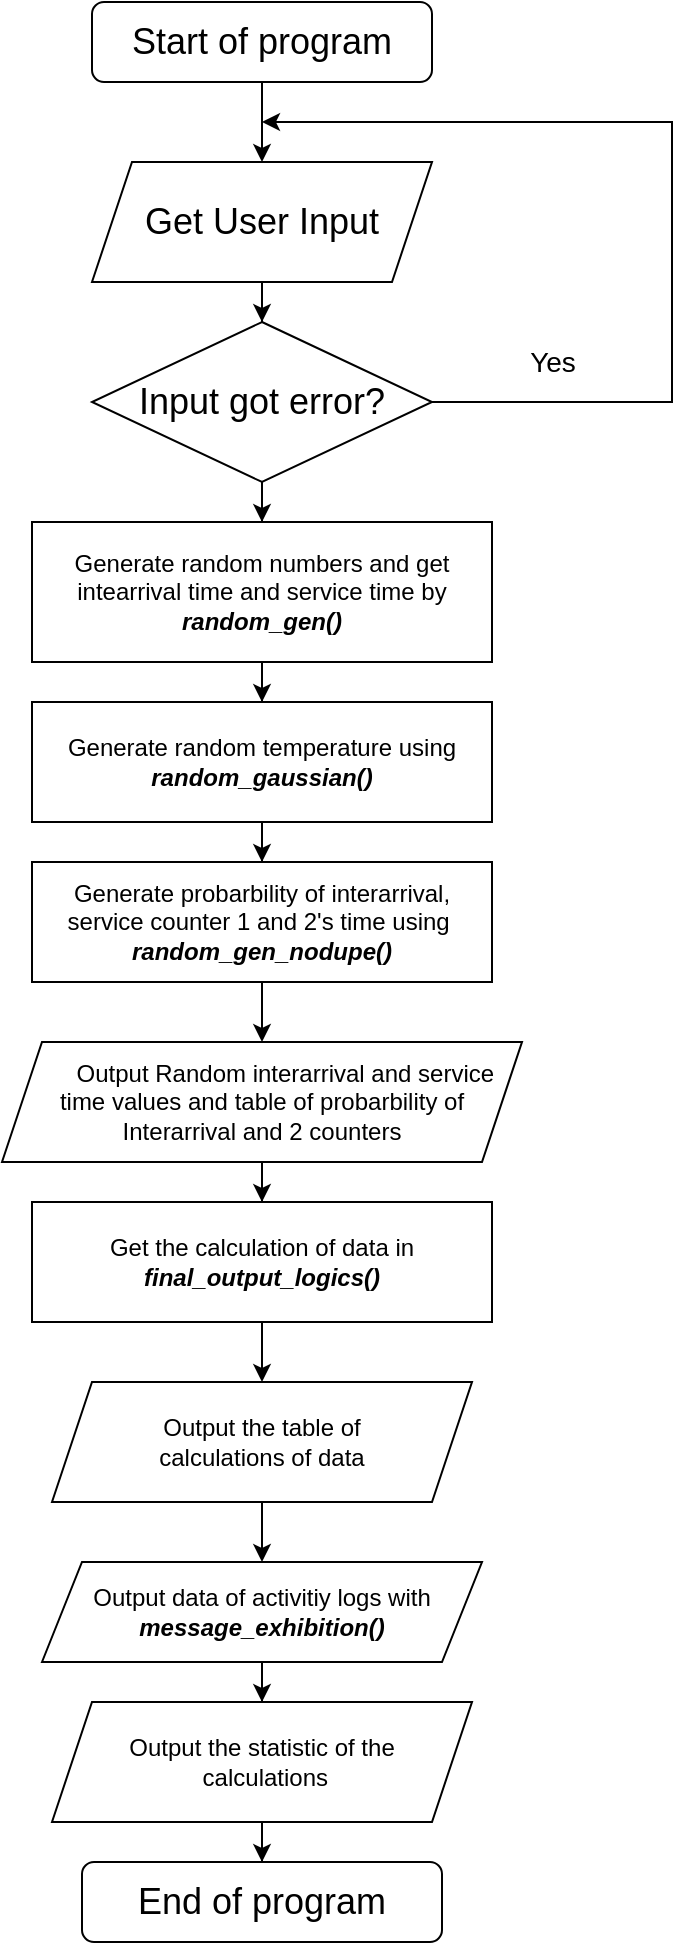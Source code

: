<mxfile version="14.4.2" type="device"><diagram id="kDX5FN5YqILEpi5iZeKI" name="Page-1"><mxGraphModel dx="1422" dy="762" grid="1" gridSize="10" guides="1" tooltips="1" connect="1" arrows="1" fold="1" page="1" pageScale="1" pageWidth="850" pageHeight="1100" math="0" shadow="0"><root><mxCell id="0"/><mxCell id="1" parent="0"/><mxCell id="Hpf5F_5olPXEGhiLrp3l-1" value="&lt;font style=&quot;font-size: 18px&quot;&gt;Start of program&lt;/font&gt;" style="rounded=1;whiteSpace=wrap;html=1;" vertex="1" parent="1"><mxGeometry x="340" y="60" width="170" height="40" as="geometry"/></mxCell><mxCell id="Hpf5F_5olPXEGhiLrp3l-2" value="" style="endArrow=classic;html=1;exitX=0.5;exitY=1;exitDx=0;exitDy=0;entryX=0.5;entryY=0;entryDx=0;entryDy=0;" edge="1" parent="1" source="Hpf5F_5olPXEGhiLrp3l-1" target="Hpf5F_5olPXEGhiLrp3l-3"><mxGeometry width="50" height="50" relative="1" as="geometry"><mxPoint x="400" y="160" as="sourcePoint"/><mxPoint x="425" y="140" as="targetPoint"/></mxGeometry></mxCell><mxCell id="Hpf5F_5olPXEGhiLrp3l-8" style="edgeStyle=orthogonalEdgeStyle;rounded=0;orthogonalLoop=1;jettySize=auto;html=1;" edge="1" parent="1" source="Hpf5F_5olPXEGhiLrp3l-3" target="Hpf5F_5olPXEGhiLrp3l-4"><mxGeometry relative="1" as="geometry"/></mxCell><mxCell id="Hpf5F_5olPXEGhiLrp3l-3" value="&lt;span style=&quot;font-size: 18px&quot;&gt;Get User Input&lt;/span&gt;" style="shape=parallelogram;perimeter=parallelogramPerimeter;whiteSpace=wrap;html=1;fixedSize=1;" vertex="1" parent="1"><mxGeometry x="340" y="140" width="170" height="60" as="geometry"/></mxCell><mxCell id="Hpf5F_5olPXEGhiLrp3l-6" style="edgeStyle=orthogonalEdgeStyle;rounded=0;orthogonalLoop=1;jettySize=auto;html=1;exitX=1;exitY=0.5;exitDx=0;exitDy=0;" edge="1" parent="1" source="Hpf5F_5olPXEGhiLrp3l-4"><mxGeometry relative="1" as="geometry"><mxPoint x="425" y="120" as="targetPoint"/><mxPoint x="520" y="260" as="sourcePoint"/><Array as="points"><mxPoint x="630" y="260"/><mxPoint x="630" y="120"/></Array></mxGeometry></mxCell><mxCell id="Hpf5F_5olPXEGhiLrp3l-10" style="edgeStyle=orthogonalEdgeStyle;rounded=0;orthogonalLoop=1;jettySize=auto;html=1;entryX=0.5;entryY=0;entryDx=0;entryDy=0;" edge="1" parent="1" source="Hpf5F_5olPXEGhiLrp3l-4" target="Hpf5F_5olPXEGhiLrp3l-9"><mxGeometry relative="1" as="geometry"/></mxCell><mxCell id="Hpf5F_5olPXEGhiLrp3l-4" value="&lt;font style=&quot;font-size: 18px&quot;&gt;Input got error?&lt;/font&gt;" style="rhombus;whiteSpace=wrap;html=1;" vertex="1" parent="1"><mxGeometry x="340" y="220" width="170" height="80" as="geometry"/></mxCell><mxCell id="Hpf5F_5olPXEGhiLrp3l-7" value="&lt;font style=&quot;font-size: 14px&quot;&gt;Yes&lt;/font&gt;" style="text;html=1;align=center;verticalAlign=middle;resizable=0;points=[];autosize=1;" vertex="1" parent="1"><mxGeometry x="550" y="230" width="40" height="20" as="geometry"/></mxCell><mxCell id="Hpf5F_5olPXEGhiLrp3l-12" style="edgeStyle=orthogonalEdgeStyle;rounded=0;orthogonalLoop=1;jettySize=auto;html=1;entryX=0.5;entryY=0;entryDx=0;entryDy=0;" edge="1" parent="1" source="Hpf5F_5olPXEGhiLrp3l-9" target="Hpf5F_5olPXEGhiLrp3l-11"><mxGeometry relative="1" as="geometry"/></mxCell><mxCell id="Hpf5F_5olPXEGhiLrp3l-9" value="&lt;font style=&quot;font-size: 12px&quot;&gt;Generate random numbers and get intearrival time and service time by &lt;b&gt;&lt;i&gt;random_gen()&lt;/i&gt;&lt;/b&gt;&lt;/font&gt;" style="rounded=0;whiteSpace=wrap;html=1;" vertex="1" parent="1"><mxGeometry x="310" y="320" width="230" height="70" as="geometry"/></mxCell><mxCell id="Hpf5F_5olPXEGhiLrp3l-14" style="edgeStyle=orthogonalEdgeStyle;rounded=0;orthogonalLoop=1;jettySize=auto;html=1;entryX=0.5;entryY=0;entryDx=0;entryDy=0;" edge="1" parent="1" source="Hpf5F_5olPXEGhiLrp3l-11" target="Hpf5F_5olPXEGhiLrp3l-13"><mxGeometry relative="1" as="geometry"/></mxCell><mxCell id="Hpf5F_5olPXEGhiLrp3l-11" value="Generate random temperature using &lt;b&gt;&lt;i&gt;random_gaussian()&lt;/i&gt;&lt;/b&gt;" style="rounded=0;whiteSpace=wrap;html=1;" vertex="1" parent="1"><mxGeometry x="310" y="410" width="230" height="60" as="geometry"/></mxCell><mxCell id="Hpf5F_5olPXEGhiLrp3l-16" style="edgeStyle=orthogonalEdgeStyle;rounded=0;orthogonalLoop=1;jettySize=auto;html=1;" edge="1" parent="1" source="Hpf5F_5olPXEGhiLrp3l-13"><mxGeometry relative="1" as="geometry"><mxPoint x="425" y="580" as="targetPoint"/></mxGeometry></mxCell><mxCell id="Hpf5F_5olPXEGhiLrp3l-13" value="Generate probarbility of interarrival, service counter 1 and 2's time using&amp;nbsp; &lt;b&gt;&lt;i&gt;random_gen_nodupe()&lt;/i&gt;&lt;/b&gt;" style="rounded=0;whiteSpace=wrap;html=1;" vertex="1" parent="1"><mxGeometry x="310" y="490" width="230" height="60" as="geometry"/></mxCell><mxCell id="Hpf5F_5olPXEGhiLrp3l-18" style="edgeStyle=orthogonalEdgeStyle;rounded=0;orthogonalLoop=1;jettySize=auto;html=1;entryX=0.5;entryY=0;entryDx=0;entryDy=0;" edge="1" parent="1" source="Hpf5F_5olPXEGhiLrp3l-15" target="Hpf5F_5olPXEGhiLrp3l-17"><mxGeometry relative="1" as="geometry"/></mxCell><mxCell id="Hpf5F_5olPXEGhiLrp3l-15" value="&amp;nbsp; &amp;nbsp; &amp;nbsp; &amp;nbsp;Output Random interarrival and service time values and table of probarbility of Interarrival and 2 counters" style="shape=parallelogram;perimeter=parallelogramPerimeter;whiteSpace=wrap;html=1;fixedSize=1;" vertex="1" parent="1"><mxGeometry x="295" y="580" width="260" height="60" as="geometry"/></mxCell><mxCell id="Hpf5F_5olPXEGhiLrp3l-21" style="edgeStyle=orthogonalEdgeStyle;rounded=0;orthogonalLoop=1;jettySize=auto;html=1;entryX=0.5;entryY=0;entryDx=0;entryDy=0;" edge="1" parent="1" source="Hpf5F_5olPXEGhiLrp3l-17" target="Hpf5F_5olPXEGhiLrp3l-20"><mxGeometry relative="1" as="geometry"/></mxCell><mxCell id="Hpf5F_5olPXEGhiLrp3l-17" value="Get the calculation of data in &lt;i&gt;&lt;b&gt;final_output_logics()&lt;/b&gt;&lt;/i&gt;" style="rounded=0;whiteSpace=wrap;html=1;" vertex="1" parent="1"><mxGeometry x="310" y="660" width="230" height="60" as="geometry"/></mxCell><mxCell id="Hpf5F_5olPXEGhiLrp3l-24" style="edgeStyle=orthogonalEdgeStyle;rounded=0;orthogonalLoop=1;jettySize=auto;html=1;entryX=0.5;entryY=0;entryDx=0;entryDy=0;" edge="1" parent="1" source="Hpf5F_5olPXEGhiLrp3l-20" target="Hpf5F_5olPXEGhiLrp3l-23"><mxGeometry relative="1" as="geometry"/></mxCell><mxCell id="Hpf5F_5olPXEGhiLrp3l-20" value="Output the table of &lt;br&gt;calculations of data" style="shape=parallelogram;perimeter=parallelogramPerimeter;whiteSpace=wrap;html=1;fixedSize=1;" vertex="1" parent="1"><mxGeometry x="320" y="750" width="210" height="60" as="geometry"/></mxCell><mxCell id="Hpf5F_5olPXEGhiLrp3l-26" style="edgeStyle=orthogonalEdgeStyle;rounded=0;orthogonalLoop=1;jettySize=auto;html=1;entryX=0.5;entryY=0;entryDx=0;entryDy=0;" edge="1" parent="1" source="Hpf5F_5olPXEGhiLrp3l-23" target="Hpf5F_5olPXEGhiLrp3l-25"><mxGeometry relative="1" as="geometry"/></mxCell><mxCell id="Hpf5F_5olPXEGhiLrp3l-23" value="Output data of activitiy logs with&lt;br&gt;&lt;b&gt;&lt;i&gt;message_exhibition()&lt;/i&gt;&lt;/b&gt;" style="shape=parallelogram;perimeter=parallelogramPerimeter;whiteSpace=wrap;html=1;fixedSize=1;" vertex="1" parent="1"><mxGeometry x="315" y="840" width="220" height="50" as="geometry"/></mxCell><mxCell id="Hpf5F_5olPXEGhiLrp3l-29" style="edgeStyle=orthogonalEdgeStyle;rounded=0;orthogonalLoop=1;jettySize=auto;html=1;entryX=0.5;entryY=0;entryDx=0;entryDy=0;" edge="1" parent="1" source="Hpf5F_5olPXEGhiLrp3l-25" target="Hpf5F_5olPXEGhiLrp3l-28"><mxGeometry relative="1" as="geometry"/></mxCell><mxCell id="Hpf5F_5olPXEGhiLrp3l-25" value="Output the statistic of the&lt;br&gt;&amp;nbsp;calculations" style="shape=parallelogram;perimeter=parallelogramPerimeter;whiteSpace=wrap;html=1;fixedSize=1;" vertex="1" parent="1"><mxGeometry x="320" y="910" width="210" height="60" as="geometry"/></mxCell><mxCell id="Hpf5F_5olPXEGhiLrp3l-28" value="&lt;font style=&quot;font-size: 18px&quot;&gt;End of program&lt;/font&gt;" style="rounded=1;whiteSpace=wrap;html=1;" vertex="1" parent="1"><mxGeometry x="335" y="990" width="180" height="40" as="geometry"/></mxCell></root></mxGraphModel></diagram></mxfile>